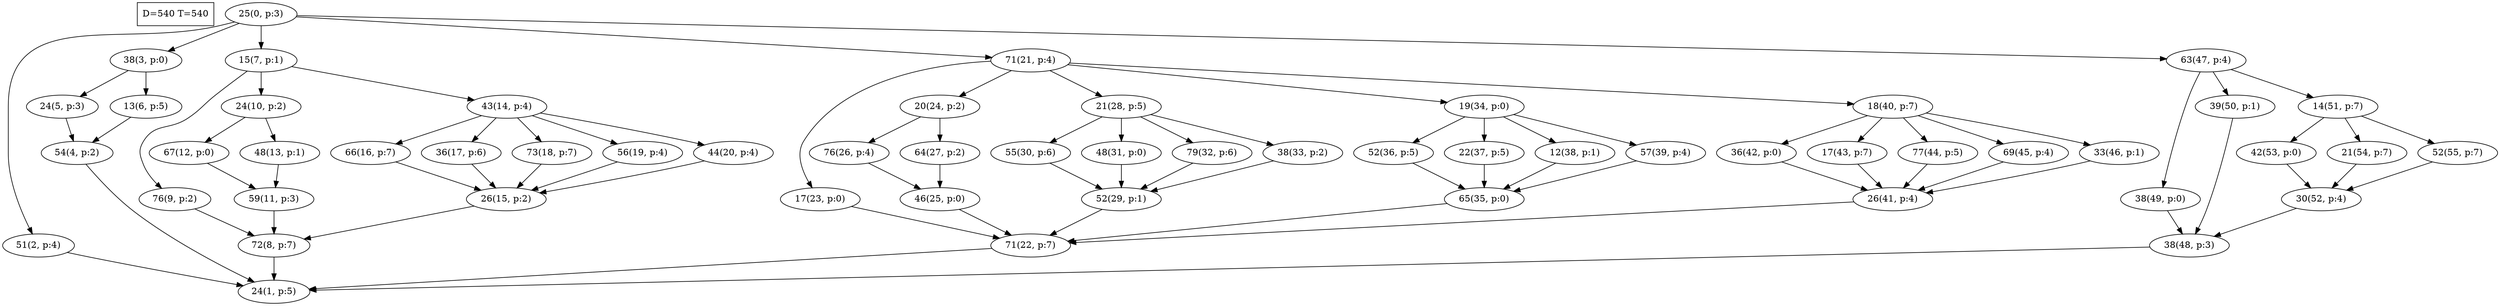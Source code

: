 digraph Task {
i [shape=box, label="D=540 T=540"]; 
0 [label="25(0, p:3)"];
1 [label="24(1, p:5)"];
2 [label="51(2, p:4)"];
3 [label="38(3, p:0)"];
4 [label="54(4, p:2)"];
5 [label="24(5, p:3)"];
6 [label="13(6, p:5)"];
7 [label="15(7, p:1)"];
8 [label="72(8, p:7)"];
9 [label="76(9, p:2)"];
10 [label="24(10, p:2)"];
11 [label="59(11, p:3)"];
12 [label="67(12, p:0)"];
13 [label="48(13, p:1)"];
14 [label="43(14, p:4)"];
15 [label="26(15, p:2)"];
16 [label="66(16, p:7)"];
17 [label="36(17, p:6)"];
18 [label="73(18, p:7)"];
19 [label="56(19, p:4)"];
20 [label="44(20, p:4)"];
21 [label="71(21, p:4)"];
22 [label="71(22, p:7)"];
23 [label="17(23, p:0)"];
24 [label="20(24, p:2)"];
25 [label="46(25, p:0)"];
26 [label="76(26, p:4)"];
27 [label="64(27, p:2)"];
28 [label="21(28, p:5)"];
29 [label="52(29, p:1)"];
30 [label="55(30, p:6)"];
31 [label="48(31, p:0)"];
32 [label="79(32, p:6)"];
33 [label="38(33, p:2)"];
34 [label="19(34, p:0)"];
35 [label="65(35, p:0)"];
36 [label="52(36, p:5)"];
37 [label="22(37, p:5)"];
38 [label="12(38, p:1)"];
39 [label="57(39, p:4)"];
40 [label="18(40, p:7)"];
41 [label="26(41, p:4)"];
42 [label="36(42, p:0)"];
43 [label="17(43, p:7)"];
44 [label="77(44, p:5)"];
45 [label="69(45, p:4)"];
46 [label="33(46, p:1)"];
47 [label="63(47, p:4)"];
48 [label="38(48, p:3)"];
49 [label="38(49, p:0)"];
50 [label="39(50, p:1)"];
51 [label="14(51, p:7)"];
52 [label="30(52, p:4)"];
53 [label="42(53, p:0)"];
54 [label="21(54, p:7)"];
55 [label="52(55, p:7)"];
0 -> 2;
0 -> 3;
0 -> 7;
0 -> 21;
0 -> 47;
2 -> 1;
3 -> 5;
3 -> 6;
4 -> 1;
5 -> 4;
6 -> 4;
7 -> 9;
7 -> 10;
7 -> 14;
8 -> 1;
9 -> 8;
10 -> 12;
10 -> 13;
11 -> 8;
12 -> 11;
13 -> 11;
14 -> 16;
14 -> 17;
14 -> 18;
14 -> 19;
14 -> 20;
15 -> 8;
16 -> 15;
17 -> 15;
18 -> 15;
19 -> 15;
20 -> 15;
21 -> 23;
21 -> 24;
21 -> 28;
21 -> 34;
21 -> 40;
22 -> 1;
23 -> 22;
24 -> 26;
24 -> 27;
25 -> 22;
26 -> 25;
27 -> 25;
28 -> 30;
28 -> 31;
28 -> 32;
28 -> 33;
29 -> 22;
30 -> 29;
31 -> 29;
32 -> 29;
33 -> 29;
34 -> 36;
34 -> 37;
34 -> 38;
34 -> 39;
35 -> 22;
36 -> 35;
37 -> 35;
38 -> 35;
39 -> 35;
40 -> 42;
40 -> 43;
40 -> 44;
40 -> 45;
40 -> 46;
41 -> 22;
42 -> 41;
43 -> 41;
44 -> 41;
45 -> 41;
46 -> 41;
47 -> 49;
47 -> 50;
47 -> 51;
48 -> 1;
49 -> 48;
50 -> 48;
51 -> 53;
51 -> 54;
51 -> 55;
52 -> 48;
53 -> 52;
54 -> 52;
55 -> 52;
}